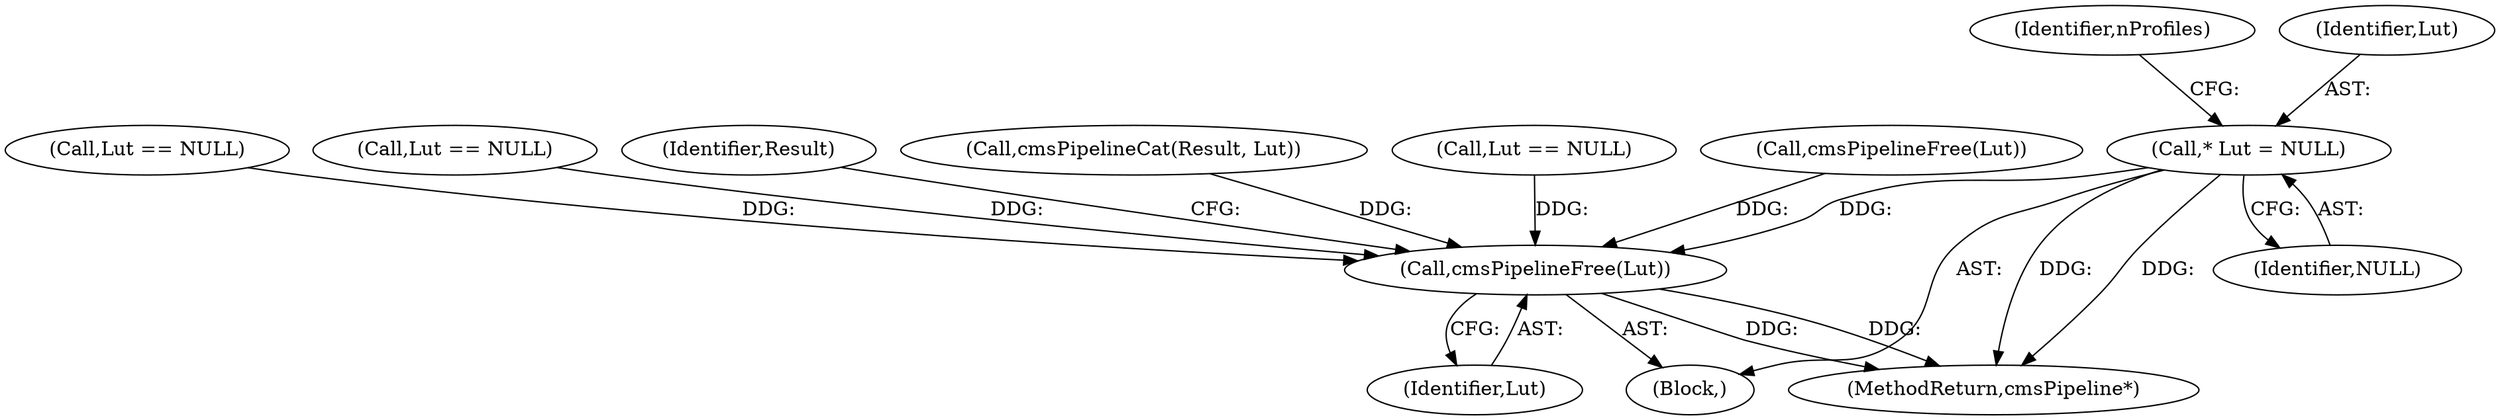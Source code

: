 digraph "1_Little-CMS_fefaaa43c382eee632ea3ad0cfa915335140e1db@pointer" {
"1000110" [label="(Call,* Lut = NULL)"];
"1000376" [label="(Call,cmsPipelineFree(Lut))"];
"1000110" [label="(Call,* Lut = NULL)"];
"1000364" [label="(Call,cmsPipelineCat(Result, Lut))"];
"1000112" [label="(Identifier,NULL)"];
"1000330" [label="(Call,Lut == NULL)"];
"1000125" [label="(Identifier,nProfiles)"];
"1000368" [label="(Call,cmsPipelineFree(Lut))"];
"1000108" [label="(Block,)"];
"1000318" [label="(Call,Lut == NULL)"];
"1000255" [label="(Call,Lut == NULL)"];
"1000380" [label="(Identifier,Result)"];
"1000376" [label="(Call,cmsPipelineFree(Lut))"];
"1000111" [label="(Identifier,Lut)"];
"1000388" [label="(MethodReturn,cmsPipeline*)"];
"1000377" [label="(Identifier,Lut)"];
"1000110" -> "1000108"  [label="AST: "];
"1000110" -> "1000112"  [label="CFG: "];
"1000111" -> "1000110"  [label="AST: "];
"1000112" -> "1000110"  [label="AST: "];
"1000125" -> "1000110"  [label="CFG: "];
"1000110" -> "1000388"  [label="DDG: "];
"1000110" -> "1000388"  [label="DDG: "];
"1000110" -> "1000376"  [label="DDG: "];
"1000376" -> "1000108"  [label="AST: "];
"1000376" -> "1000377"  [label="CFG: "];
"1000377" -> "1000376"  [label="AST: "];
"1000380" -> "1000376"  [label="CFG: "];
"1000376" -> "1000388"  [label="DDG: "];
"1000376" -> "1000388"  [label="DDG: "];
"1000368" -> "1000376"  [label="DDG: "];
"1000330" -> "1000376"  [label="DDG: "];
"1000318" -> "1000376"  [label="DDG: "];
"1000364" -> "1000376"  [label="DDG: "];
"1000255" -> "1000376"  [label="DDG: "];
}
